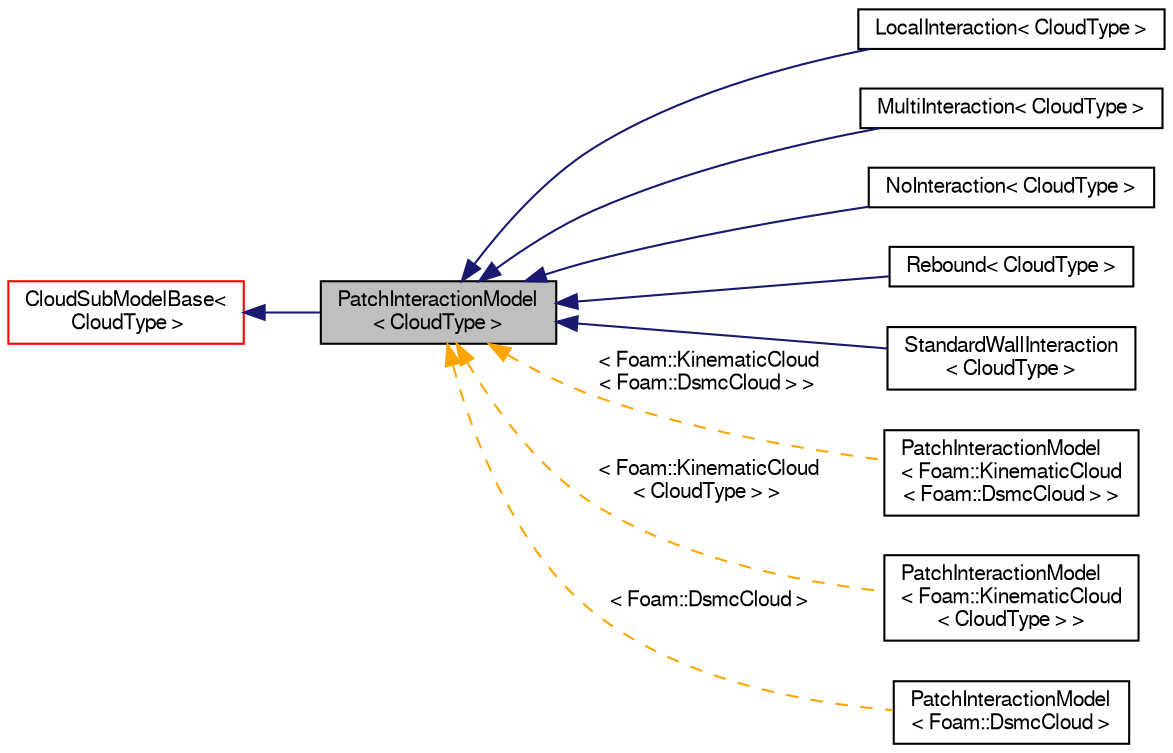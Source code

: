 digraph "PatchInteractionModel&lt; CloudType &gt;"
{
  bgcolor="transparent";
  edge [fontname="FreeSans",fontsize="10",labelfontname="FreeSans",labelfontsize="10"];
  node [fontname="FreeSans",fontsize="10",shape=record];
  rankdir="LR";
  Node0 [label="PatchInteractionModel\l\< CloudType \>",height=0.2,width=0.4,color="black", fillcolor="grey75", style="filled", fontcolor="black"];
  Node1 -> Node0 [dir="back",color="midnightblue",fontsize="10",style="solid",fontname="FreeSans"];
  Node1 [label="CloudSubModelBase\<\l CloudType \>",height=0.2,width=0.4,color="red",URL="$a24006.html",tooltip="Base class for cloud sub-models. "];
  Node0 -> Node3 [dir="back",color="midnightblue",fontsize="10",style="solid",fontname="FreeSans"];
  Node3 [label="LocalInteraction\< CloudType \>",height=0.2,width=0.4,color="black",URL="$a24170.html",tooltip="Patch interaction specified on a patch-by-patch basis. "];
  Node0 -> Node4 [dir="back",color="midnightblue",fontsize="10",style="solid",fontname="FreeSans"];
  Node4 [label="MultiInteraction\< CloudType \>",height=0.2,width=0.4,color="black",URL="$a24182.html",tooltip="Runs multiple patch interaction models in turn. Takes dictionary where all the subdictionaries are th..."];
  Node0 -> Node5 [dir="back",color="midnightblue",fontsize="10",style="solid",fontname="FreeSans"];
  Node5 [label="NoInteraction\< CloudType \>",height=0.2,width=0.4,color="black",URL="$a24186.html",tooltip="Dummy class for &#39;none&#39; option - will raise an error if any functions are called that require return v..."];
  Node0 -> Node6 [dir="back",color="midnightblue",fontsize="10",style="solid",fontname="FreeSans"];
  Node6 [label="Rebound\< CloudType \>",height=0.2,width=0.4,color="black",URL="$a24190.html",tooltip="Simple rebound patch interaction model. "];
  Node0 -> Node7 [dir="back",color="midnightblue",fontsize="10",style="solid",fontname="FreeSans"];
  Node7 [label="StandardWallInteraction\l\< CloudType \>",height=0.2,width=0.4,color="black",URL="$a24194.html",tooltip="Wall interaction model. Three choices: "];
  Node0 -> Node8 [dir="back",color="orange",fontsize="10",style="dashed",label=" \< Foam::KinematicCloud\l\< Foam::DsmcCloud \> \>" ,fontname="FreeSans"];
  Node8 [label="PatchInteractionModel\l\< Foam::KinematicCloud\l\< Foam::DsmcCloud \> \>",height=0.2,width=0.4,color="black",URL="$a23774.html"];
  Node0 -> Node9 [dir="back",color="orange",fontsize="10",style="dashed",label=" \< Foam::KinematicCloud\l\< CloudType \> \>" ,fontname="FreeSans"];
  Node9 [label="PatchInteractionModel\l\< Foam::KinematicCloud\l\< CloudType \> \>",height=0.2,width=0.4,color="black",URL="$a23774.html"];
  Node0 -> Node10 [dir="back",color="orange",fontsize="10",style="dashed",label=" \< Foam::DsmcCloud \>" ,fontname="FreeSans"];
  Node10 [label="PatchInteractionModel\l\< Foam::DsmcCloud \>",height=0.2,width=0.4,color="black",URL="$a23774.html"];
}
